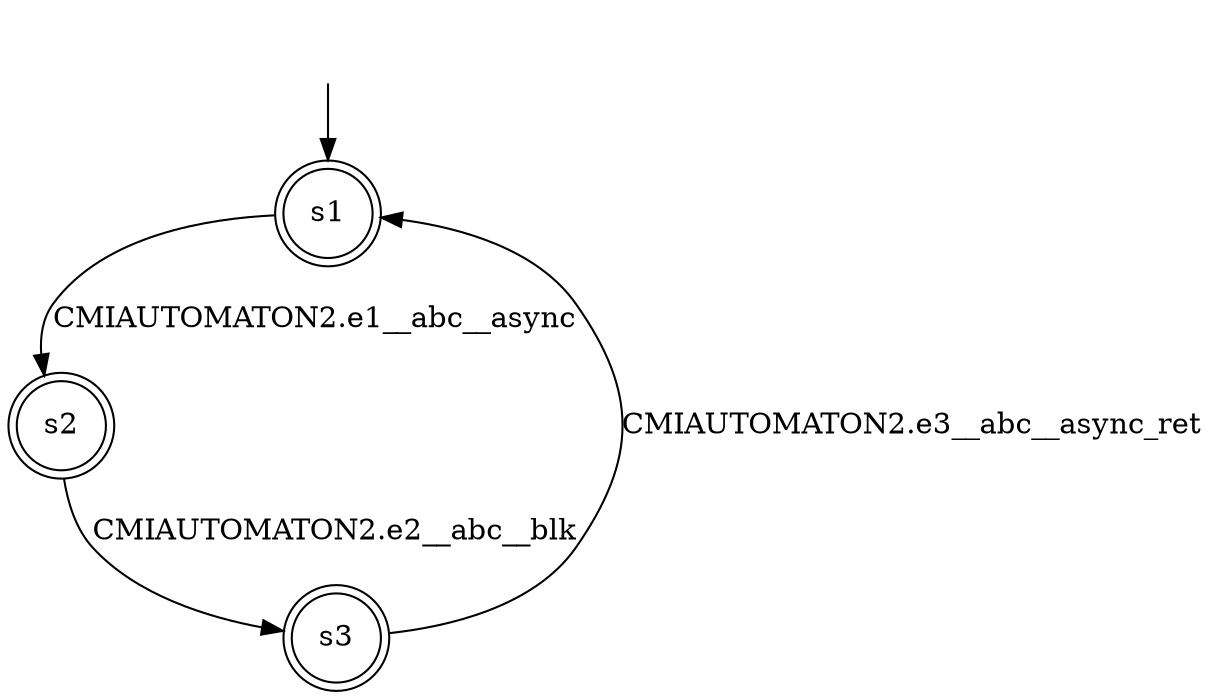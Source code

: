 digraph automaton {
	1 [label=<s1> shape="doublecircle"];
	2 [label=<s2> shape="doublecircle"];
	3 [label=<s3> shape="doublecircle"];
	__init1 [label=<> shape="none"];
	__init1 -> 1;
	1 -> 2 [label=<CMIAUTOMATON2.e1__abc__async> id="1-0-2"];
	2 -> 3 [label=<CMIAUTOMATON2.e2__abc__blk> id="2-0-3"];
	3 -> 1 [label=<CMIAUTOMATON2.e3__abc__async_ret> id="3-0-1"];
}

